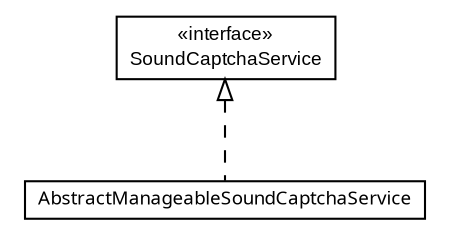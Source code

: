 #!/usr/local/bin/dot
#
# Class diagram 
# Generated by UmlGraph version 4.6 (http://www.spinellis.gr/sw/umlgraph)
#

digraph G {
	edge [fontname="arial",fontsize=10,labelfontname="arial",labelfontsize=10];
	node [fontname="arial",fontsize=10,shape=plaintext];
	// com.octo.captcha.service.sound.SoundCaptchaService
	c4433 [label=<<table border="0" cellborder="1" cellspacing="0" cellpadding="2" port="p" href="./SoundCaptchaService.html">
		<tr><td><table border="0" cellspacing="0" cellpadding="1">
			<tr><td> &laquo;interface&raquo; </td></tr>
			<tr><td> SoundCaptchaService </td></tr>
		</table></td></tr>
		</table>>, fontname="arial", fontcolor="black", fontsize=9.0];
	// com.octo.captcha.service.sound.AbstractManageableSoundCaptchaService
	c4434 [label=<<table border="0" cellborder="1" cellspacing="0" cellpadding="2" port="p" href="./AbstractManageableSoundCaptchaService.html">
		<tr><td><table border="0" cellspacing="0" cellpadding="1">
			<tr><td><font face="ariali"> AbstractManageableSoundCaptchaService </font></td></tr>
		</table></td></tr>
		</table>>, fontname="arial", fontcolor="black", fontsize=9.0];
	//com.octo.captcha.service.sound.AbstractManageableSoundCaptchaService implements com.octo.captcha.service.sound.SoundCaptchaService
	c4433:p -> c4434:p [dir=back,arrowtail=empty,style=dashed];
}

